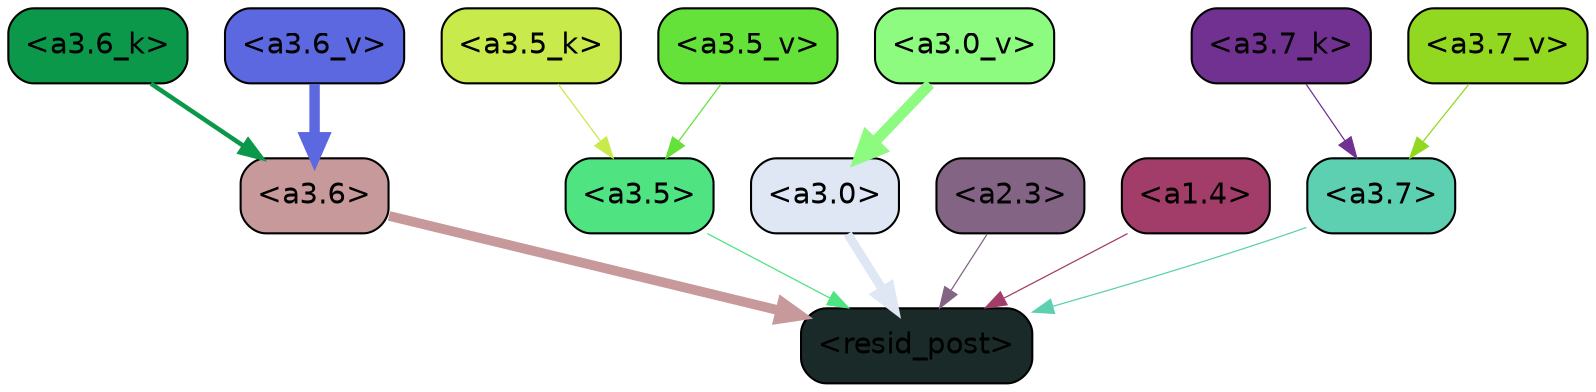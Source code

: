 strict digraph "" {
	graph [bgcolor=transparent,
		layout=dot,
		overlap=false,
		splines=true
	];
	"<a3.7>"	[color=black,
		fillcolor="#5cd0b1",
		fontname=Helvetica,
		shape=box,
		style="filled, rounded"];
	"<resid_post>"	[color=black,
		fillcolor="#1a2a28",
		fontname=Helvetica,
		shape=box,
		style="filled, rounded"];
	"<a3.7>" -> "<resid_post>"	[color="#5cd0b1",
		penwidth=0.6];
	"<a3.6>"	[color=black,
		fillcolor="#c7999a",
		fontname=Helvetica,
		shape=box,
		style="filled, rounded"];
	"<a3.6>" -> "<resid_post>"	[color="#c7999a",
		penwidth=4.648244500160217];
	"<a3.5>"	[color=black,
		fillcolor="#4fe481",
		fontname=Helvetica,
		shape=box,
		style="filled, rounded"];
	"<a3.5>" -> "<resid_post>"	[color="#4fe481",
		penwidth=0.6];
	"<a3.0>"	[color=black,
		fillcolor="#dfe7f4",
		fontname=Helvetica,
		shape=box,
		style="filled, rounded"];
	"<a3.0>" -> "<resid_post>"	[color="#dfe7f4",
		penwidth=4.3288813829422];
	"<a2.3>"	[color=black,
		fillcolor="#846484",
		fontname=Helvetica,
		shape=box,
		style="filled, rounded"];
	"<a2.3>" -> "<resid_post>"	[color="#846484",
		penwidth=0.6];
	"<a1.4>"	[color=black,
		fillcolor="#a23d69",
		fontname=Helvetica,
		shape=box,
		style="filled, rounded"];
	"<a1.4>" -> "<resid_post>"	[color="#a23d69",
		penwidth=0.6];
	"<a3.7_k>"	[color=black,
		fillcolor="#713191",
		fontname=Helvetica,
		shape=box,
		style="filled, rounded"];
	"<a3.7_k>" -> "<a3.7>"	[color="#713191",
		penwidth=0.6];
	"<a3.6_k>"	[color=black,
		fillcolor="#0b984b",
		fontname=Helvetica,
		shape=box,
		style="filled, rounded"];
	"<a3.6_k>" -> "<a3.6>"	[color="#0b984b",
		penwidth=2.174198240041733];
	"<a3.5_k>"	[color=black,
		fillcolor="#c9ea4b",
		fontname=Helvetica,
		shape=box,
		style="filled, rounded"];
	"<a3.5_k>" -> "<a3.5>"	[color="#c9ea4b",
		penwidth=0.6];
	"<a3.7_v>"	[color=black,
		fillcolor="#92d820",
		fontname=Helvetica,
		shape=box,
		style="filled, rounded"];
	"<a3.7_v>" -> "<a3.7>"	[color="#92d820",
		penwidth=0.6];
	"<a3.6_v>"	[color=black,
		fillcolor="#5b68e0",
		fontname=Helvetica,
		shape=box,
		style="filled, rounded"];
	"<a3.6_v>" -> "<a3.6>"	[color="#5b68e0",
		penwidth=5.002329230308533];
	"<a3.5_v>"	[color=black,
		fillcolor="#64e23a",
		fontname=Helvetica,
		shape=box,
		style="filled, rounded"];
	"<a3.5_v>" -> "<a3.5>"	[color="#64e23a",
		penwidth=0.6];
	"<a3.0_v>"	[color=black,
		fillcolor="#8dfa80",
		fontname=Helvetica,
		shape=box,
		style="filled, rounded"];
	"<a3.0_v>" -> "<a3.0>"	[color="#8dfa80",
		penwidth=5.188832879066467];
}
